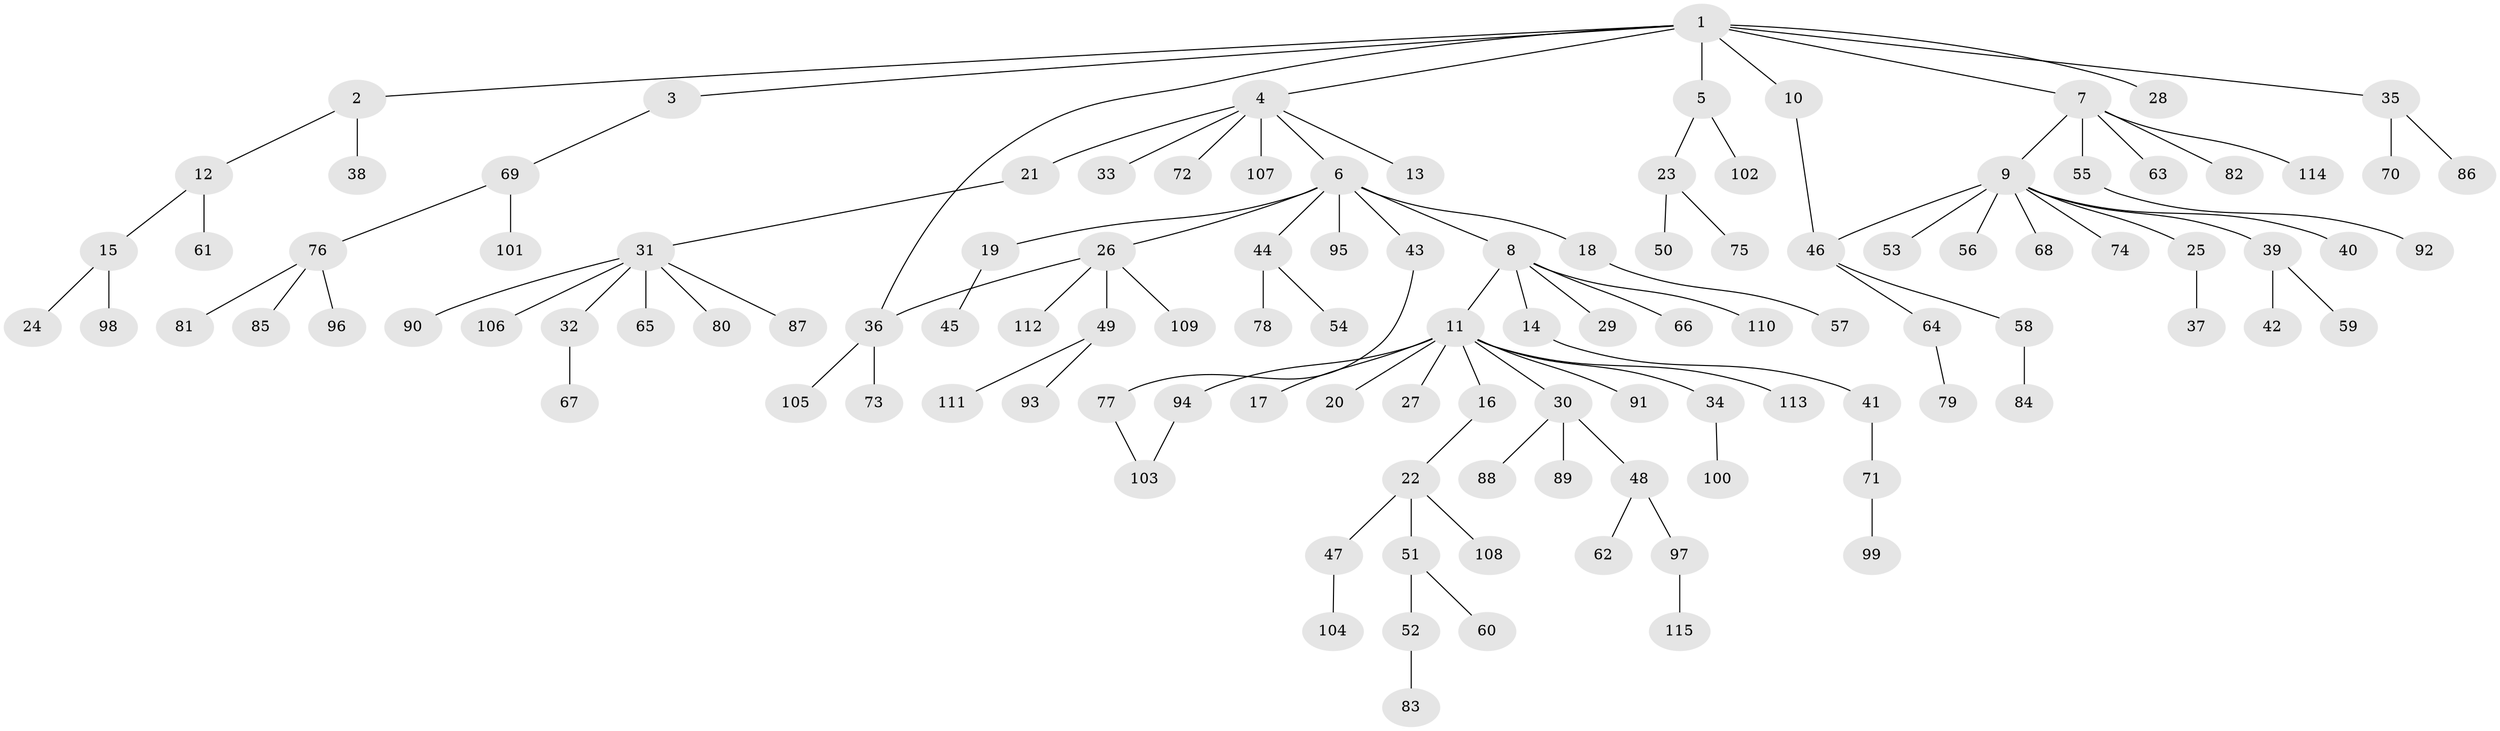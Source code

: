 // coarse degree distribution, {8: 0.014084507042253521, 2: 0.29577464788732394, 6: 0.028169014084507043, 7: 0.014084507042253521, 5: 0.028169014084507043, 4: 0.04225352112676056, 9: 0.014084507042253521, 1: 0.5211267605633803, 3: 0.04225352112676056}
// Generated by graph-tools (version 1.1) at 2025/50/03/04/25 22:50:30]
// undirected, 115 vertices, 117 edges
graph export_dot {
  node [color=gray90,style=filled];
  1;
  2;
  3;
  4;
  5;
  6;
  7;
  8;
  9;
  10;
  11;
  12;
  13;
  14;
  15;
  16;
  17;
  18;
  19;
  20;
  21;
  22;
  23;
  24;
  25;
  26;
  27;
  28;
  29;
  30;
  31;
  32;
  33;
  34;
  35;
  36;
  37;
  38;
  39;
  40;
  41;
  42;
  43;
  44;
  45;
  46;
  47;
  48;
  49;
  50;
  51;
  52;
  53;
  54;
  55;
  56;
  57;
  58;
  59;
  60;
  61;
  62;
  63;
  64;
  65;
  66;
  67;
  68;
  69;
  70;
  71;
  72;
  73;
  74;
  75;
  76;
  77;
  78;
  79;
  80;
  81;
  82;
  83;
  84;
  85;
  86;
  87;
  88;
  89;
  90;
  91;
  92;
  93;
  94;
  95;
  96;
  97;
  98;
  99;
  100;
  101;
  102;
  103;
  104;
  105;
  106;
  107;
  108;
  109;
  110;
  111;
  112;
  113;
  114;
  115;
  1 -- 2;
  1 -- 3;
  1 -- 4;
  1 -- 5;
  1 -- 7;
  1 -- 10;
  1 -- 28;
  1 -- 35;
  1 -- 36;
  2 -- 12;
  2 -- 38;
  3 -- 69;
  4 -- 6;
  4 -- 13;
  4 -- 21;
  4 -- 33;
  4 -- 72;
  4 -- 107;
  5 -- 23;
  5 -- 102;
  6 -- 8;
  6 -- 18;
  6 -- 19;
  6 -- 26;
  6 -- 43;
  6 -- 44;
  6 -- 95;
  7 -- 9;
  7 -- 55;
  7 -- 63;
  7 -- 82;
  7 -- 114;
  8 -- 11;
  8 -- 14;
  8 -- 29;
  8 -- 66;
  8 -- 110;
  9 -- 25;
  9 -- 39;
  9 -- 40;
  9 -- 46;
  9 -- 53;
  9 -- 56;
  9 -- 68;
  9 -- 74;
  10 -- 46;
  11 -- 16;
  11 -- 17;
  11 -- 20;
  11 -- 27;
  11 -- 30;
  11 -- 34;
  11 -- 91;
  11 -- 94;
  11 -- 113;
  12 -- 15;
  12 -- 61;
  14 -- 41;
  15 -- 24;
  15 -- 98;
  16 -- 22;
  18 -- 57;
  19 -- 45;
  21 -- 31;
  22 -- 47;
  22 -- 51;
  22 -- 108;
  23 -- 50;
  23 -- 75;
  25 -- 37;
  26 -- 36;
  26 -- 49;
  26 -- 109;
  26 -- 112;
  30 -- 48;
  30 -- 88;
  30 -- 89;
  31 -- 32;
  31 -- 65;
  31 -- 80;
  31 -- 87;
  31 -- 90;
  31 -- 106;
  32 -- 67;
  34 -- 100;
  35 -- 70;
  35 -- 86;
  36 -- 73;
  36 -- 105;
  39 -- 42;
  39 -- 59;
  41 -- 71;
  43 -- 77;
  44 -- 54;
  44 -- 78;
  46 -- 58;
  46 -- 64;
  47 -- 104;
  48 -- 62;
  48 -- 97;
  49 -- 93;
  49 -- 111;
  51 -- 52;
  51 -- 60;
  52 -- 83;
  55 -- 92;
  58 -- 84;
  64 -- 79;
  69 -- 76;
  69 -- 101;
  71 -- 99;
  76 -- 81;
  76 -- 85;
  76 -- 96;
  77 -- 103;
  94 -- 103;
  97 -- 115;
}
